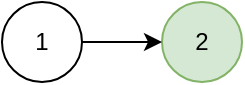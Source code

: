 <mxfile version="10.9.5" type="device"><diagram id="iT-VmIT8B4A7ecwMwBoV" name="1"><mxGraphModel dx="697" dy="629" grid="1" gridSize="10" guides="0" tooltips="1" connect="1" arrows="1" fold="1" page="1" pageScale="1" pageWidth="827" pageHeight="1169" math="0" shadow="0"><root><mxCell id="0"/><mxCell id="1" parent="0"/><mxCell id="io-VJ69OM_b4_YDhTTBS-1" value="1" style="ellipse;whiteSpace=wrap;html=1;aspect=fixed;" vertex="1" parent="1"><mxGeometry x="80" y="80" width="40" height="40" as="geometry"/></mxCell><mxCell id="io-VJ69OM_b4_YDhTTBS-2" value="2" style="ellipse;whiteSpace=wrap;html=1;aspect=fixed;fillColor=#d5e8d4;strokeColor=#82b366;" vertex="1" parent="1"><mxGeometry x="160" y="80" width="40" height="40" as="geometry"/></mxCell><mxCell id="io-VJ69OM_b4_YDhTTBS-4" value="" style="endArrow=classic;html=1;entryX=0;entryY=0.5;entryDx=0;entryDy=0;exitX=1;exitY=0.5;exitDx=0;exitDy=0;" edge="1" parent="1" source="io-VJ69OM_b4_YDhTTBS-1" target="io-VJ69OM_b4_YDhTTBS-2"><mxGeometry width="50" height="50" relative="1" as="geometry"><mxPoint x="80" y="190" as="sourcePoint"/><mxPoint x="130" y="140" as="targetPoint"/></mxGeometry></mxCell></root></mxGraphModel></diagram><diagram id="EZT7aoT-kyzA2URYpp_s" name="2"><mxGraphModel dx="697" dy="629" grid="1" gridSize="10" guides="0" tooltips="1" connect="1" arrows="1" fold="1" page="1" pageScale="1" pageWidth="827" pageHeight="1169" math="0" shadow="0"><root><mxCell id="ZMfaCdPK4q6Z4xLWiGxy-0"/><mxCell id="ZMfaCdPK4q6Z4xLWiGxy-1" parent="ZMfaCdPK4q6Z4xLWiGxy-0"/><mxCell id="9H_k1ezXInMkuJ841MxV-0" value="1" style="ellipse;whiteSpace=wrap;html=1;aspect=fixed;" vertex="1" parent="ZMfaCdPK4q6Z4xLWiGxy-1"><mxGeometry x="80" y="80" width="40" height="40" as="geometry"/></mxCell><mxCell id="9H_k1ezXInMkuJ841MxV-1" value="2" style="ellipse;whiteSpace=wrap;html=1;aspect=fixed;" vertex="1" parent="ZMfaCdPK4q6Z4xLWiGxy-1"><mxGeometry x="160" y="80" width="40" height="40" as="geometry"/></mxCell><mxCell id="9H_k1ezXInMkuJ841MxV-2" value="" style="endArrow=classic;html=1;entryX=0;entryY=0;entryDx=0;entryDy=0;exitX=1;exitY=1;exitDx=0;exitDy=0;" edge="1" parent="ZMfaCdPK4q6Z4xLWiGxy-1" source="9H_k1ezXInMkuJ841MxV-0" target="9H_k1ezXInMkuJ841MxV-3"><mxGeometry width="50" height="50" relative="1" as="geometry"><mxPoint x="80" y="190" as="sourcePoint"/><mxPoint x="130" y="140" as="targetPoint"/></mxGeometry></mxCell><mxCell id="9H_k1ezXInMkuJ841MxV-3" value="3" style="ellipse;whiteSpace=wrap;html=1;aspect=fixed;fillColor=#d5e8d4;strokeColor=#82b366;" vertex="1" parent="ZMfaCdPK4q6Z4xLWiGxy-1"><mxGeometry x="160" y="160" width="40" height="40" as="geometry"/></mxCell><mxCell id="9H_k1ezXInMkuJ841MxV-4" value="" style="endArrow=classic;html=1;exitX=0.5;exitY=1;exitDx=0;exitDy=0;entryX=0.5;entryY=0;entryDx=0;entryDy=0;" edge="1" parent="ZMfaCdPK4q6Z4xLWiGxy-1" source="9H_k1ezXInMkuJ841MxV-1" target="9H_k1ezXInMkuJ841MxV-3"><mxGeometry width="50" height="50" relative="1" as="geometry"><mxPoint x="124" y="124" as="sourcePoint"/><mxPoint x="230" y="150" as="targetPoint"/></mxGeometry></mxCell></root></mxGraphModel></diagram><diagram id="guYpAUfAAqdScatI9hwp" name="3"><mxGraphModel dx="697" dy="629" grid="1" gridSize="10" guides="1" tooltips="1" connect="1" arrows="1" fold="1" page="1" pageScale="1" pageWidth="827" pageHeight="1169" math="0" shadow="0"><root><mxCell id="HjLjw04Gr5M4N4ywzQ_T-0"/><mxCell id="HjLjw04Gr5M4N4ywzQ_T-1" parent="HjLjw04Gr5M4N4ywzQ_T-0"/><mxCell id="OT87TqtXnx30dn7Lfgyc-0" value="1" style="ellipse;whiteSpace=wrap;html=1;aspect=fixed;" vertex="1" parent="HjLjw04Gr5M4N4ywzQ_T-1"><mxGeometry x="80" y="80" width="40" height="40" as="geometry"/></mxCell><mxCell id="OT87TqtXnx30dn7Lfgyc-1" value="2" style="ellipse;whiteSpace=wrap;html=1;aspect=fixed;" vertex="1" parent="HjLjw04Gr5M4N4ywzQ_T-1"><mxGeometry x="160" y="80" width="40" height="40" as="geometry"/></mxCell><mxCell id="OT87TqtXnx30dn7Lfgyc-2" value="" style="endArrow=classic;html=1;entryX=0;entryY=0;entryDx=0;entryDy=0;exitX=1;exitY=1;exitDx=0;exitDy=0;" edge="1" parent="HjLjw04Gr5M4N4ywzQ_T-1" source="OT87TqtXnx30dn7Lfgyc-0" target="OT87TqtXnx30dn7Lfgyc-3"><mxGeometry width="50" height="50" relative="1" as="geometry"><mxPoint x="80" y="190" as="sourcePoint"/><mxPoint x="130" y="140" as="targetPoint"/></mxGeometry></mxCell><mxCell id="OT87TqtXnx30dn7Lfgyc-3" value="3" style="ellipse;whiteSpace=wrap;html=1;aspect=fixed;" vertex="1" parent="HjLjw04Gr5M4N4ywzQ_T-1"><mxGeometry x="160" y="160" width="40" height="40" as="geometry"/></mxCell><mxCell id="OT87TqtXnx30dn7Lfgyc-4" value="" style="endArrow=classic;html=1;exitX=0.5;exitY=1;exitDx=0;exitDy=0;entryX=0.5;entryY=0;entryDx=0;entryDy=0;" edge="1" parent="HjLjw04Gr5M4N4ywzQ_T-1" source="OT87TqtXnx30dn7Lfgyc-1" target="OT87TqtXnx30dn7Lfgyc-3"><mxGeometry width="50" height="50" relative="1" as="geometry"><mxPoint x="124" y="124" as="sourcePoint"/><mxPoint x="230" y="150" as="targetPoint"/></mxGeometry></mxCell><mxCell id="OT87TqtXnx30dn7Lfgyc-5" value="" style="edgeStyle=segmentEdgeStyle;endArrow=classic;html=1;exitX=0;exitY=0.5;exitDx=0;exitDy=0;entryX=0.5;entryY=1;entryDx=0;entryDy=0;" edge="1" parent="HjLjw04Gr5M4N4ywzQ_T-1" source="OT87TqtXnx30dn7Lfgyc-3" target="OT87TqtXnx30dn7Lfgyc-0"><mxGeometry width="50" height="50" relative="1" as="geometry"><mxPoint x="80" y="270" as="sourcePoint"/><mxPoint x="130" y="220" as="targetPoint"/></mxGeometry></mxCell></root></mxGraphModel></diagram><diagram id="W6P1urRWPprE93yp5OcX" name="4"><mxGraphModel dx="697" dy="629" grid="1" gridSize="10" guides="1" tooltips="1" connect="1" arrows="1" fold="1" page="1" pageScale="1" pageWidth="827" pageHeight="1169" math="0" shadow="0"><root><mxCell id="N9qVd2UWyfcxo50u6iZ0-0"/><mxCell id="N9qVd2UWyfcxo50u6iZ0-1" parent="N9qVd2UWyfcxo50u6iZ0-0"/><mxCell id="Caz0LGgSD4xn-Y7KPh9b-0" value="1" style="ellipse;whiteSpace=wrap;html=1;aspect=fixed;" vertex="1" parent="N9qVd2UWyfcxo50u6iZ0-1"><mxGeometry x="80" y="80" width="40" height="40" as="geometry"/></mxCell><mxCell id="Caz0LGgSD4xn-Y7KPh9b-1" value="2" style="ellipse;whiteSpace=wrap;html=1;aspect=fixed;" vertex="1" parent="N9qVd2UWyfcxo50u6iZ0-1"><mxGeometry x="160" y="80" width="40" height="40" as="geometry"/></mxCell><mxCell id="Caz0LGgSD4xn-Y7KPh9b-2" value="" style="endArrow=classic;html=1;entryX=0;entryY=0.5;entryDx=0;entryDy=0;exitX=1;exitY=0.5;exitDx=0;exitDy=0;" edge="1" parent="N9qVd2UWyfcxo50u6iZ0-1" source="Caz0LGgSD4xn-Y7KPh9b-0" target="Caz0LGgSD4xn-Y7KPh9b-1"><mxGeometry width="50" height="50" relative="1" as="geometry"><mxPoint x="80" y="190" as="sourcePoint"/><mxPoint x="130" y="140" as="targetPoint"/></mxGeometry></mxCell><mxCell id="Caz0LGgSD4xn-Y7KPh9b-3" value="3" style="ellipse;whiteSpace=wrap;html=1;aspect=fixed;" vertex="1" parent="N9qVd2UWyfcxo50u6iZ0-1"><mxGeometry x="160" y="160" width="40" height="40" as="geometry"/></mxCell><mxCell id="Caz0LGgSD4xn-Y7KPh9b-4" value="" style="endArrow=classic;html=1;exitX=0.5;exitY=1;exitDx=0;exitDy=0;entryX=0.5;entryY=0;entryDx=0;entryDy=0;" edge="1" parent="N9qVd2UWyfcxo50u6iZ0-1" source="Caz0LGgSD4xn-Y7KPh9b-1" target="Caz0LGgSD4xn-Y7KPh9b-3"><mxGeometry width="50" height="50" relative="1" as="geometry"><mxPoint x="124" y="124" as="sourcePoint"/><mxPoint x="230" y="150" as="targetPoint"/></mxGeometry></mxCell></root></mxGraphModel></diagram><diagram id="_LM8GadZFedVviwh6m3B" name="5"><mxGraphModel dx="697" dy="629" grid="1" gridSize="10" guides="1" tooltips="1" connect="1" arrows="1" fold="1" page="1" pageScale="1" pageWidth="827" pageHeight="1169" math="0" shadow="0"><root><mxCell id="HxSP4V9D6faSVcRP1s9x-0"/><mxCell id="HxSP4V9D6faSVcRP1s9x-1" parent="HxSP4V9D6faSVcRP1s9x-0"/><mxCell id="uejFnkxed8yrR21zcBDx-0" value="1" style="ellipse;whiteSpace=wrap;html=1;aspect=fixed;" vertex="1" parent="HxSP4V9D6faSVcRP1s9x-1"><mxGeometry x="80" y="80" width="40" height="40" as="geometry"/></mxCell><mxCell id="uejFnkxed8yrR21zcBDx-1" value="2" style="ellipse;whiteSpace=wrap;html=1;aspect=fixed;" vertex="1" parent="HxSP4V9D6faSVcRP1s9x-1"><mxGeometry x="160" y="80" width="40" height="40" as="geometry"/></mxCell><mxCell id="uejFnkxed8yrR21zcBDx-2" value="" style="endArrow=classic;html=1;entryX=0;entryY=0;entryDx=0;entryDy=0;exitX=1;exitY=1;exitDx=0;exitDy=0;" edge="1" parent="HxSP4V9D6faSVcRP1s9x-1" source="uejFnkxed8yrR21zcBDx-0" target="uejFnkxed8yrR21zcBDx-3"><mxGeometry width="50" height="50" relative="1" as="geometry"><mxPoint x="80" y="190" as="sourcePoint"/><mxPoint x="130" y="140" as="targetPoint"/></mxGeometry></mxCell><mxCell id="uejFnkxed8yrR21zcBDx-3" value="3" style="ellipse;whiteSpace=wrap;html=1;aspect=fixed;fillColor=#d5e8d4;strokeColor=#82b366;" vertex="1" parent="HxSP4V9D6faSVcRP1s9x-1"><mxGeometry x="160" y="160" width="40" height="40" as="geometry"/></mxCell><mxCell id="uejFnkxed8yrR21zcBDx-4" value="" style="endArrow=classic;html=1;exitX=0.5;exitY=1;exitDx=0;exitDy=0;entryX=0.5;entryY=0;entryDx=0;entryDy=0;" edge="1" parent="HxSP4V9D6faSVcRP1s9x-1" source="uejFnkxed8yrR21zcBDx-0" target="uejFnkxed8yrR21zcBDx-5"><mxGeometry width="50" height="50" relative="1" as="geometry"><mxPoint x="124" y="124" as="sourcePoint"/><mxPoint x="230" y="150" as="targetPoint"/></mxGeometry></mxCell><mxCell id="uejFnkxed8yrR21zcBDx-5" value="3" style="ellipse;whiteSpace=wrap;html=1;aspect=fixed;" vertex="1" parent="HxSP4V9D6faSVcRP1s9x-1"><mxGeometry x="80" y="160" width="40" height="40" as="geometry"/></mxCell><mxCell id="uejFnkxed8yrR21zcBDx-6" value="" style="endArrow=classic;html=1;exitX=0.5;exitY=1;exitDx=0;exitDy=0;entryX=0.5;entryY=0;entryDx=0;entryDy=0;" edge="1" parent="HxSP4V9D6faSVcRP1s9x-1" source="uejFnkxed8yrR21zcBDx-1" target="uejFnkxed8yrR21zcBDx-3"><mxGeometry width="50" height="50" relative="1" as="geometry"><mxPoint x="110" y="130" as="sourcePoint"/><mxPoint x="110" y="170" as="targetPoint"/></mxGeometry></mxCell><mxCell id="uejFnkxed8yrR21zcBDx-7" value="" style="endArrow=classic;html=1;exitX=0;exitY=1;exitDx=0;exitDy=0;entryX=1;entryY=0;entryDx=0;entryDy=0;" edge="1" parent="HxSP4V9D6faSVcRP1s9x-1" source="uejFnkxed8yrR21zcBDx-1" target="uejFnkxed8yrR21zcBDx-5"><mxGeometry width="50" height="50" relative="1" as="geometry"><mxPoint x="120" y="140" as="sourcePoint"/><mxPoint x="120" y="180" as="targetPoint"/></mxGeometry></mxCell><mxCell id="uejFnkxed8yrR21zcBDx-8" value="" style="endArrow=classic;html=1;exitX=1;exitY=0.5;exitDx=0;exitDy=0;entryX=0;entryY=0.5;entryDx=0;entryDy=0;" edge="1" parent="HxSP4V9D6faSVcRP1s9x-1" source="uejFnkxed8yrR21zcBDx-5" target="uejFnkxed8yrR21zcBDx-3"><mxGeometry width="50" height="50" relative="1" as="geometry"><mxPoint x="130" y="150" as="sourcePoint"/><mxPoint x="130" y="190" as="targetPoint"/></mxGeometry></mxCell></root></mxGraphModel></diagram></mxfile>